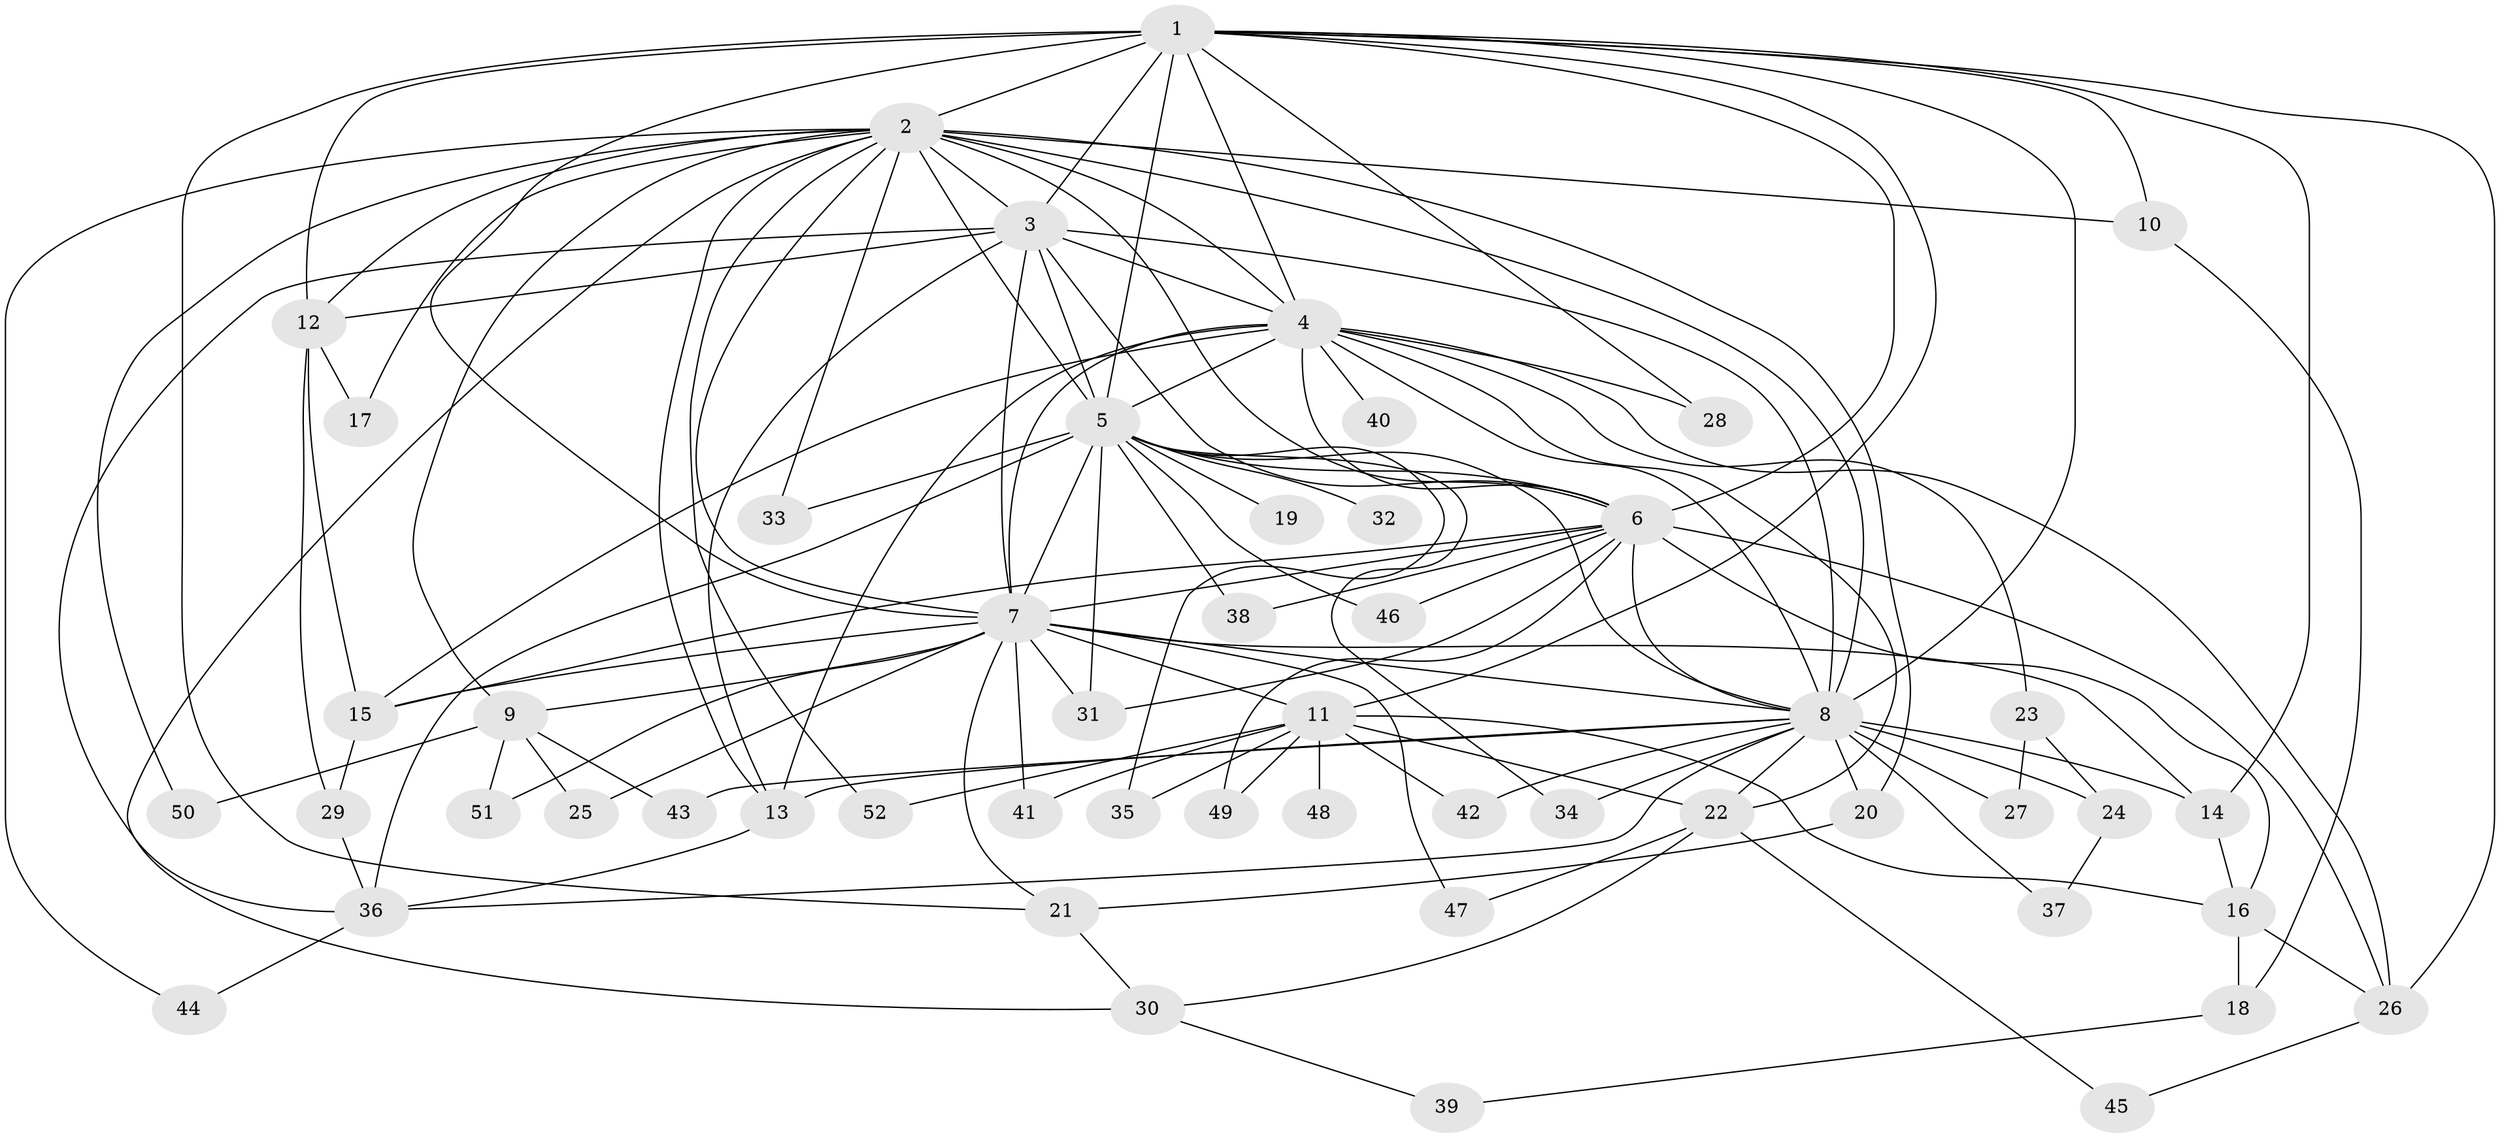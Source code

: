// original degree distribution, {14: 0.023255813953488372, 15: 0.011627906976744186, 19: 0.023255813953488372, 22: 0.023255813953488372, 17: 0.011627906976744186, 21: 0.011627906976744186, 20: 0.011627906976744186, 6: 0.011627906976744186, 3: 0.19767441860465115, 4: 0.13953488372093023, 5: 0.023255813953488372, 2: 0.5, 10: 0.011627906976744186}
// Generated by graph-tools (version 1.1) at 2025/49/03/04/25 22:49:22]
// undirected, 52 vertices, 127 edges
graph export_dot {
  node [color=gray90,style=filled];
  1;
  2;
  3;
  4;
  5;
  6;
  7;
  8;
  9;
  10;
  11;
  12;
  13;
  14;
  15;
  16;
  17;
  18;
  19;
  20;
  21;
  22;
  23;
  24;
  25;
  26;
  27;
  28;
  29;
  30;
  31;
  32;
  33;
  34;
  35;
  36;
  37;
  38;
  39;
  40;
  41;
  42;
  43;
  44;
  45;
  46;
  47;
  48;
  49;
  50;
  51;
  52;
  1 -- 2 [weight=4.0];
  1 -- 3 [weight=3.0];
  1 -- 4 [weight=3.0];
  1 -- 5 [weight=3.0];
  1 -- 6 [weight=2.0];
  1 -- 7 [weight=3.0];
  1 -- 8 [weight=3.0];
  1 -- 10 [weight=1.0];
  1 -- 11 [weight=2.0];
  1 -- 12 [weight=1.0];
  1 -- 14 [weight=1.0];
  1 -- 21 [weight=1.0];
  1 -- 26 [weight=1.0];
  1 -- 28 [weight=1.0];
  2 -- 3 [weight=2.0];
  2 -- 4 [weight=2.0];
  2 -- 5 [weight=2.0];
  2 -- 6 [weight=3.0];
  2 -- 7 [weight=2.0];
  2 -- 8 [weight=2.0];
  2 -- 9 [weight=3.0];
  2 -- 10 [weight=1.0];
  2 -- 12 [weight=1.0];
  2 -- 13 [weight=1.0];
  2 -- 17 [weight=2.0];
  2 -- 20 [weight=1.0];
  2 -- 30 [weight=1.0];
  2 -- 33 [weight=1.0];
  2 -- 44 [weight=1.0];
  2 -- 50 [weight=1.0];
  2 -- 52 [weight=1.0];
  3 -- 4 [weight=1.0];
  3 -- 5 [weight=1.0];
  3 -- 6 [weight=1.0];
  3 -- 7 [weight=1.0];
  3 -- 8 [weight=1.0];
  3 -- 12 [weight=2.0];
  3 -- 13 [weight=1.0];
  3 -- 36 [weight=1.0];
  4 -- 5 [weight=1.0];
  4 -- 6 [weight=1.0];
  4 -- 7 [weight=1.0];
  4 -- 8 [weight=1.0];
  4 -- 13 [weight=1.0];
  4 -- 15 [weight=1.0];
  4 -- 22 [weight=1.0];
  4 -- 23 [weight=1.0];
  4 -- 26 [weight=1.0];
  4 -- 28 [weight=1.0];
  4 -- 40 [weight=1.0];
  5 -- 6 [weight=1.0];
  5 -- 7 [weight=3.0];
  5 -- 8 [weight=1.0];
  5 -- 19 [weight=1.0];
  5 -- 31 [weight=1.0];
  5 -- 32 [weight=1.0];
  5 -- 33 [weight=1.0];
  5 -- 34 [weight=1.0];
  5 -- 35 [weight=1.0];
  5 -- 36 [weight=1.0];
  5 -- 38 [weight=1.0];
  5 -- 46 [weight=1.0];
  6 -- 7 [weight=1.0];
  6 -- 8 [weight=1.0];
  6 -- 15 [weight=1.0];
  6 -- 16 [weight=1.0];
  6 -- 26 [weight=1.0];
  6 -- 31 [weight=1.0];
  6 -- 38 [weight=1.0];
  6 -- 46 [weight=1.0];
  6 -- 49 [weight=1.0];
  7 -- 8 [weight=1.0];
  7 -- 9 [weight=1.0];
  7 -- 11 [weight=1.0];
  7 -- 14 [weight=1.0];
  7 -- 15 [weight=1.0];
  7 -- 21 [weight=1.0];
  7 -- 25 [weight=1.0];
  7 -- 31 [weight=1.0];
  7 -- 41 [weight=1.0];
  7 -- 47 [weight=1.0];
  7 -- 51 [weight=1.0];
  8 -- 13 [weight=1.0];
  8 -- 14 [weight=1.0];
  8 -- 20 [weight=1.0];
  8 -- 22 [weight=1.0];
  8 -- 24 [weight=1.0];
  8 -- 27 [weight=1.0];
  8 -- 34 [weight=1.0];
  8 -- 36 [weight=1.0];
  8 -- 37 [weight=1.0];
  8 -- 42 [weight=1.0];
  8 -- 43 [weight=1.0];
  9 -- 25 [weight=1.0];
  9 -- 43 [weight=1.0];
  9 -- 50 [weight=1.0];
  9 -- 51 [weight=1.0];
  10 -- 18 [weight=1.0];
  11 -- 16 [weight=1.0];
  11 -- 22 [weight=2.0];
  11 -- 35 [weight=1.0];
  11 -- 41 [weight=1.0];
  11 -- 42 [weight=1.0];
  11 -- 48 [weight=1.0];
  11 -- 49 [weight=1.0];
  11 -- 52 [weight=1.0];
  12 -- 15 [weight=1.0];
  12 -- 17 [weight=1.0];
  12 -- 29 [weight=1.0];
  13 -- 36 [weight=1.0];
  14 -- 16 [weight=1.0];
  15 -- 29 [weight=1.0];
  16 -- 18 [weight=1.0];
  16 -- 26 [weight=1.0];
  18 -- 39 [weight=1.0];
  20 -- 21 [weight=1.0];
  21 -- 30 [weight=1.0];
  22 -- 30 [weight=1.0];
  22 -- 45 [weight=1.0];
  22 -- 47 [weight=1.0];
  23 -- 24 [weight=1.0];
  23 -- 27 [weight=1.0];
  24 -- 37 [weight=1.0];
  26 -- 45 [weight=1.0];
  29 -- 36 [weight=1.0];
  30 -- 39 [weight=1.0];
  36 -- 44 [weight=1.0];
}
